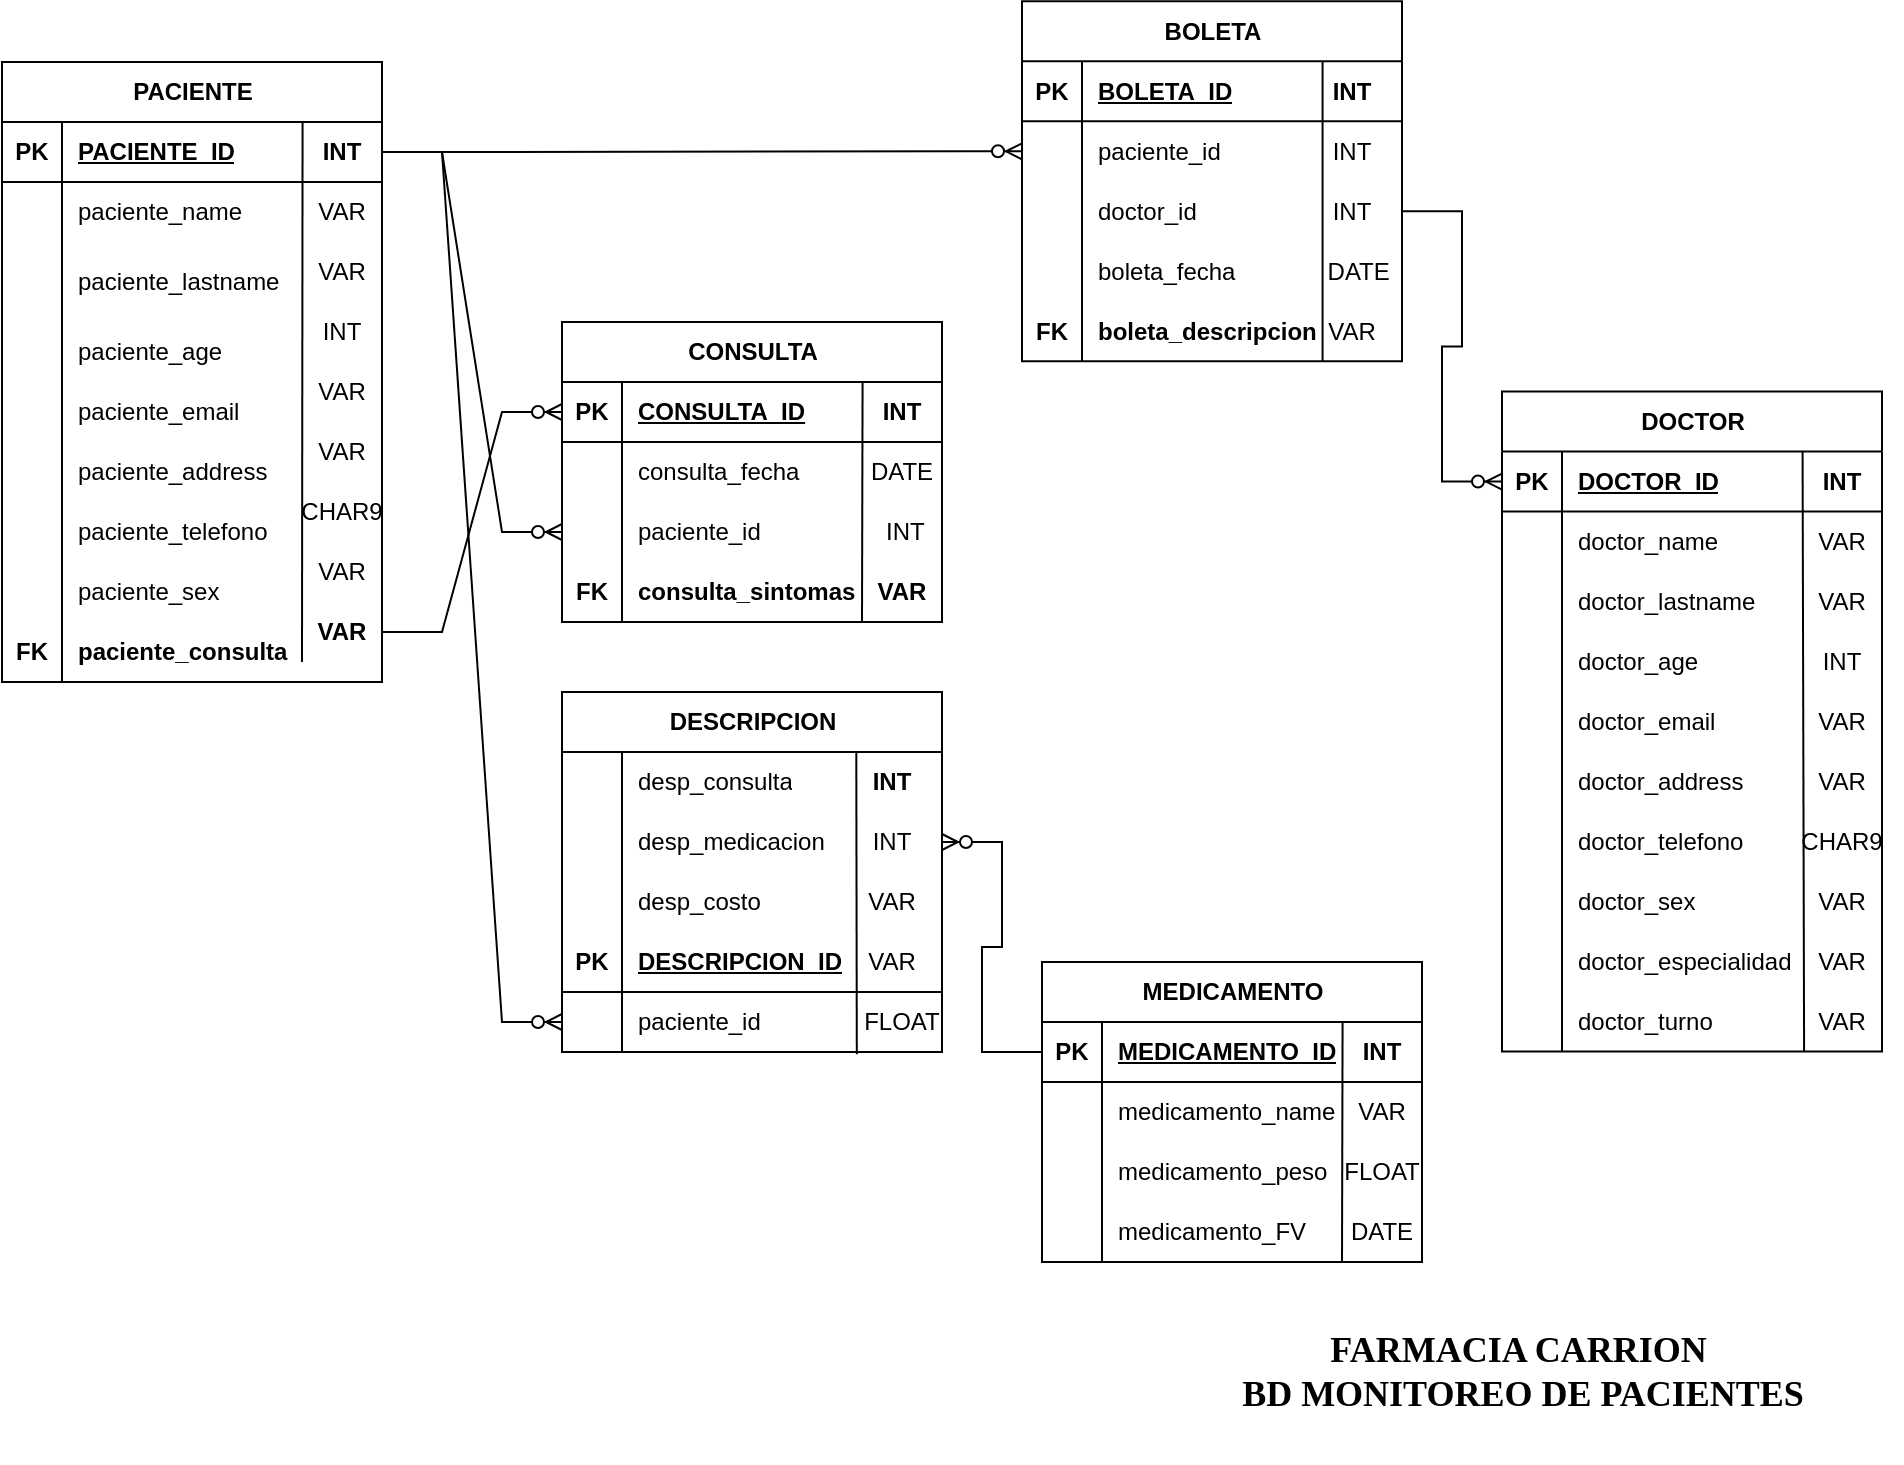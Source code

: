 <mxfile version="21.1.8" type="github">
  <diagram name="Page-1" id="a7904f86-f2b4-8e86-fa97-74104820619b">
    <mxGraphModel dx="1548" dy="851" grid="1" gridSize="10" guides="1" tooltips="1" connect="1" arrows="1" fold="1" page="1" pageScale="1" pageWidth="1100" pageHeight="850" background="none" math="0" shadow="0">
      <root>
        <mxCell id="0" />
        <mxCell id="1" parent="0" />
        <mxCell id="Qxj7Q5Lyzr8jqK23CU5J-1" value="&lt;div style=&quot;font-size: 18px;&quot;&gt;FARMACIA CARRION&amp;nbsp;&lt;/div&gt;&lt;div style=&quot;font-size: 18px;&quot;&gt;BD MONITOREO DE PACIENTES&lt;/div&gt;" style="text;html=1;align=center;verticalAlign=middle;resizable=0;points=[];autosize=1;strokeColor=none;fillColor=none;fontFamily=Comic Sans MS;fontStyle=1;fontSize=18;" vertex="1" parent="1">
          <mxGeometry x="670" y="695" width="320" height="60" as="geometry" />
        </mxCell>
        <mxCell id="Qxj7Q5Lyzr8jqK23CU5J-2" value="DOCTOR" style="shape=table;startSize=30;container=1;collapsible=1;childLayout=tableLayout;fixedRows=1;rowLines=0;fontStyle=1;align=center;resizeLast=1;html=1;" vertex="1" parent="1">
          <mxGeometry x="820" y="234.76" width="190.0" height="330" as="geometry" />
        </mxCell>
        <mxCell id="Qxj7Q5Lyzr8jqK23CU5J-3" value="" style="shape=tableRow;horizontal=0;startSize=0;swimlaneHead=0;swimlaneBody=0;fillColor=none;collapsible=0;dropTarget=0;points=[[0,0.5],[1,0.5]];portConstraint=eastwest;top=0;left=0;right=0;bottom=1;" vertex="1" parent="Qxj7Q5Lyzr8jqK23CU5J-2">
          <mxGeometry y="30" width="190.0" height="30" as="geometry" />
        </mxCell>
        <mxCell id="Qxj7Q5Lyzr8jqK23CU5J-4" value="PK" style="shape=partialRectangle;connectable=0;fillColor=none;top=0;left=0;bottom=0;right=0;fontStyle=1;overflow=hidden;whiteSpace=wrap;html=1;" vertex="1" parent="Qxj7Q5Lyzr8jqK23CU5J-3">
          <mxGeometry width="30" height="30" as="geometry">
            <mxRectangle width="30" height="30" as="alternateBounds" />
          </mxGeometry>
        </mxCell>
        <mxCell id="Qxj7Q5Lyzr8jqK23CU5J-5" value="DOCTOR_ID" style="shape=partialRectangle;connectable=0;fillColor=none;top=0;left=0;bottom=0;right=0;align=left;spacingLeft=6;fontStyle=5;overflow=hidden;whiteSpace=wrap;html=1;" vertex="1" parent="Qxj7Q5Lyzr8jqK23CU5J-3">
          <mxGeometry x="30" width="160.0" height="30" as="geometry">
            <mxRectangle width="160.0" height="30" as="alternateBounds" />
          </mxGeometry>
        </mxCell>
        <mxCell id="Qxj7Q5Lyzr8jqK23CU5J-6" value="" style="shape=tableRow;horizontal=0;startSize=0;swimlaneHead=0;swimlaneBody=0;fillColor=none;collapsible=0;dropTarget=0;points=[[0,0.5],[1,0.5]];portConstraint=eastwest;top=0;left=0;right=0;bottom=0;" vertex="1" parent="Qxj7Q5Lyzr8jqK23CU5J-2">
          <mxGeometry y="60" width="190.0" height="30" as="geometry" />
        </mxCell>
        <mxCell id="Qxj7Q5Lyzr8jqK23CU5J-7" value="" style="shape=partialRectangle;connectable=0;fillColor=none;top=0;left=0;bottom=0;right=0;editable=1;overflow=hidden;whiteSpace=wrap;html=1;" vertex="1" parent="Qxj7Q5Lyzr8jqK23CU5J-6">
          <mxGeometry width="30" height="30" as="geometry">
            <mxRectangle width="30" height="30" as="alternateBounds" />
          </mxGeometry>
        </mxCell>
        <mxCell id="Qxj7Q5Lyzr8jqK23CU5J-8" value="doctor_name" style="shape=partialRectangle;connectable=0;fillColor=none;top=0;left=0;bottom=0;right=0;align=left;spacingLeft=6;overflow=hidden;whiteSpace=wrap;html=1;" vertex="1" parent="Qxj7Q5Lyzr8jqK23CU5J-6">
          <mxGeometry x="30" width="160.0" height="30" as="geometry">
            <mxRectangle width="160.0" height="30" as="alternateBounds" />
          </mxGeometry>
        </mxCell>
        <mxCell id="Qxj7Q5Lyzr8jqK23CU5J-9" value="" style="shape=tableRow;horizontal=0;startSize=0;swimlaneHead=0;swimlaneBody=0;fillColor=none;collapsible=0;dropTarget=0;points=[[0,0.5],[1,0.5]];portConstraint=eastwest;top=0;left=0;right=0;bottom=0;" vertex="1" parent="Qxj7Q5Lyzr8jqK23CU5J-2">
          <mxGeometry y="90" width="190.0" height="30" as="geometry" />
        </mxCell>
        <mxCell id="Qxj7Q5Lyzr8jqK23CU5J-10" value="" style="shape=partialRectangle;connectable=0;fillColor=none;top=0;left=0;bottom=0;right=0;editable=1;overflow=hidden;whiteSpace=wrap;html=1;" vertex="1" parent="Qxj7Q5Lyzr8jqK23CU5J-9">
          <mxGeometry width="30" height="30" as="geometry">
            <mxRectangle width="30" height="30" as="alternateBounds" />
          </mxGeometry>
        </mxCell>
        <mxCell id="Qxj7Q5Lyzr8jqK23CU5J-11" value="doctor_lastname" style="shape=partialRectangle;connectable=0;fillColor=none;top=0;left=0;bottom=0;right=0;align=left;spacingLeft=6;overflow=hidden;whiteSpace=wrap;html=1;" vertex="1" parent="Qxj7Q5Lyzr8jqK23CU5J-9">
          <mxGeometry x="30" width="160.0" height="30" as="geometry">
            <mxRectangle width="160.0" height="30" as="alternateBounds" />
          </mxGeometry>
        </mxCell>
        <mxCell id="Qxj7Q5Lyzr8jqK23CU5J-15" value="" style="shape=tableRow;horizontal=0;startSize=0;swimlaneHead=0;swimlaneBody=0;fillColor=none;collapsible=0;dropTarget=0;points=[[0,0.5],[1,0.5]];portConstraint=eastwest;top=0;left=0;right=0;bottom=0;" vertex="1" parent="Qxj7Q5Lyzr8jqK23CU5J-2">
          <mxGeometry y="120" width="190.0" height="30" as="geometry" />
        </mxCell>
        <mxCell id="Qxj7Q5Lyzr8jqK23CU5J-16" value="" style="shape=partialRectangle;connectable=0;fillColor=none;top=0;left=0;bottom=0;right=0;editable=1;overflow=hidden;whiteSpace=wrap;html=1;" vertex="1" parent="Qxj7Q5Lyzr8jqK23CU5J-15">
          <mxGeometry width="30" height="30" as="geometry">
            <mxRectangle width="30" height="30" as="alternateBounds" />
          </mxGeometry>
        </mxCell>
        <mxCell id="Qxj7Q5Lyzr8jqK23CU5J-17" value="doctor_age" style="shape=partialRectangle;connectable=0;fillColor=none;top=0;left=0;bottom=0;right=0;align=left;spacingLeft=6;overflow=hidden;whiteSpace=wrap;html=1;" vertex="1" parent="Qxj7Q5Lyzr8jqK23CU5J-15">
          <mxGeometry x="30" width="160.0" height="30" as="geometry">
            <mxRectangle width="160.0" height="30" as="alternateBounds" />
          </mxGeometry>
        </mxCell>
        <mxCell id="Qxj7Q5Lyzr8jqK23CU5J-18" value="" style="shape=tableRow;horizontal=0;startSize=0;swimlaneHead=0;swimlaneBody=0;fillColor=none;collapsible=0;dropTarget=0;points=[[0,0.5],[1,0.5]];portConstraint=eastwest;top=0;left=0;right=0;bottom=0;" vertex="1" parent="Qxj7Q5Lyzr8jqK23CU5J-2">
          <mxGeometry y="150" width="190.0" height="30" as="geometry" />
        </mxCell>
        <mxCell id="Qxj7Q5Lyzr8jqK23CU5J-19" value="" style="shape=partialRectangle;connectable=0;fillColor=none;top=0;left=0;bottom=0;right=0;editable=1;overflow=hidden;whiteSpace=wrap;html=1;" vertex="1" parent="Qxj7Q5Lyzr8jqK23CU5J-18">
          <mxGeometry width="30" height="30" as="geometry">
            <mxRectangle width="30" height="30" as="alternateBounds" />
          </mxGeometry>
        </mxCell>
        <mxCell id="Qxj7Q5Lyzr8jqK23CU5J-20" value="doctor_email" style="shape=partialRectangle;connectable=0;fillColor=none;top=0;left=0;bottom=0;right=0;align=left;spacingLeft=6;overflow=hidden;whiteSpace=wrap;html=1;" vertex="1" parent="Qxj7Q5Lyzr8jqK23CU5J-18">
          <mxGeometry x="30" width="160.0" height="30" as="geometry">
            <mxRectangle width="160.0" height="30" as="alternateBounds" />
          </mxGeometry>
        </mxCell>
        <mxCell id="Qxj7Q5Lyzr8jqK23CU5J-21" value="" style="shape=tableRow;horizontal=0;startSize=0;swimlaneHead=0;swimlaneBody=0;fillColor=none;collapsible=0;dropTarget=0;points=[[0,0.5],[1,0.5]];portConstraint=eastwest;top=0;left=0;right=0;bottom=0;" vertex="1" parent="Qxj7Q5Lyzr8jqK23CU5J-2">
          <mxGeometry y="180" width="190.0" height="30" as="geometry" />
        </mxCell>
        <mxCell id="Qxj7Q5Lyzr8jqK23CU5J-22" value="" style="shape=partialRectangle;connectable=0;fillColor=none;top=0;left=0;bottom=0;right=0;editable=1;overflow=hidden;whiteSpace=wrap;html=1;" vertex="1" parent="Qxj7Q5Lyzr8jqK23CU5J-21">
          <mxGeometry width="30" height="30" as="geometry">
            <mxRectangle width="30" height="30" as="alternateBounds" />
          </mxGeometry>
        </mxCell>
        <mxCell id="Qxj7Q5Lyzr8jqK23CU5J-23" value="doctor_address" style="shape=partialRectangle;connectable=0;fillColor=none;top=0;left=0;bottom=0;right=0;align=left;spacingLeft=6;overflow=hidden;whiteSpace=wrap;html=1;" vertex="1" parent="Qxj7Q5Lyzr8jqK23CU5J-21">
          <mxGeometry x="30" width="160.0" height="30" as="geometry">
            <mxRectangle width="160.0" height="30" as="alternateBounds" />
          </mxGeometry>
        </mxCell>
        <mxCell id="Qxj7Q5Lyzr8jqK23CU5J-24" value="" style="shape=tableRow;horizontal=0;startSize=0;swimlaneHead=0;swimlaneBody=0;fillColor=none;collapsible=0;dropTarget=0;points=[[0,0.5],[1,0.5]];portConstraint=eastwest;top=0;left=0;right=0;bottom=0;" vertex="1" parent="Qxj7Q5Lyzr8jqK23CU5J-2">
          <mxGeometry y="210" width="190.0" height="30" as="geometry" />
        </mxCell>
        <mxCell id="Qxj7Q5Lyzr8jqK23CU5J-25" value="" style="shape=partialRectangle;connectable=0;fillColor=none;top=0;left=0;bottom=0;right=0;editable=1;overflow=hidden;whiteSpace=wrap;html=1;" vertex="1" parent="Qxj7Q5Lyzr8jqK23CU5J-24">
          <mxGeometry width="30" height="30" as="geometry">
            <mxRectangle width="30" height="30" as="alternateBounds" />
          </mxGeometry>
        </mxCell>
        <mxCell id="Qxj7Q5Lyzr8jqK23CU5J-26" value="doctor_telefono" style="shape=partialRectangle;connectable=0;fillColor=none;top=0;left=0;bottom=0;right=0;align=left;spacingLeft=6;overflow=hidden;whiteSpace=wrap;html=1;" vertex="1" parent="Qxj7Q5Lyzr8jqK23CU5J-24">
          <mxGeometry x="30" width="160.0" height="30" as="geometry">
            <mxRectangle width="160.0" height="30" as="alternateBounds" />
          </mxGeometry>
        </mxCell>
        <mxCell id="Qxj7Q5Lyzr8jqK23CU5J-27" value="" style="shape=tableRow;horizontal=0;startSize=0;swimlaneHead=0;swimlaneBody=0;fillColor=none;collapsible=0;dropTarget=0;points=[[0,0.5],[1,0.5]];portConstraint=eastwest;top=0;left=0;right=0;bottom=0;" vertex="1" parent="Qxj7Q5Lyzr8jqK23CU5J-2">
          <mxGeometry y="240" width="190.0" height="30" as="geometry" />
        </mxCell>
        <mxCell id="Qxj7Q5Lyzr8jqK23CU5J-28" value="" style="shape=partialRectangle;connectable=0;fillColor=none;top=0;left=0;bottom=0;right=0;editable=1;overflow=hidden;whiteSpace=wrap;html=1;" vertex="1" parent="Qxj7Q5Lyzr8jqK23CU5J-27">
          <mxGeometry width="30" height="30" as="geometry">
            <mxRectangle width="30" height="30" as="alternateBounds" />
          </mxGeometry>
        </mxCell>
        <mxCell id="Qxj7Q5Lyzr8jqK23CU5J-29" value="doctor_sex" style="shape=partialRectangle;connectable=0;fillColor=none;top=0;left=0;bottom=0;right=0;align=left;spacingLeft=6;overflow=hidden;whiteSpace=wrap;html=1;" vertex="1" parent="Qxj7Q5Lyzr8jqK23CU5J-27">
          <mxGeometry x="30" width="160.0" height="30" as="geometry">
            <mxRectangle width="160.0" height="30" as="alternateBounds" />
          </mxGeometry>
        </mxCell>
        <mxCell id="Qxj7Q5Lyzr8jqK23CU5J-30" value="" style="shape=tableRow;horizontal=0;startSize=0;swimlaneHead=0;swimlaneBody=0;fillColor=none;collapsible=0;dropTarget=0;points=[[0,0.5],[1,0.5]];portConstraint=eastwest;top=0;left=0;right=0;bottom=0;" vertex="1" parent="Qxj7Q5Lyzr8jqK23CU5J-2">
          <mxGeometry y="270" width="190.0" height="30" as="geometry" />
        </mxCell>
        <mxCell id="Qxj7Q5Lyzr8jqK23CU5J-31" value="" style="shape=partialRectangle;connectable=0;fillColor=none;top=0;left=0;bottom=0;right=0;editable=1;overflow=hidden;whiteSpace=wrap;html=1;" vertex="1" parent="Qxj7Q5Lyzr8jqK23CU5J-30">
          <mxGeometry width="30" height="30" as="geometry">
            <mxRectangle width="30" height="30" as="alternateBounds" />
          </mxGeometry>
        </mxCell>
        <mxCell id="Qxj7Q5Lyzr8jqK23CU5J-32" value="doctor_especialidad" style="shape=partialRectangle;connectable=0;fillColor=none;top=0;left=0;bottom=0;right=0;align=left;spacingLeft=6;overflow=hidden;whiteSpace=wrap;html=1;" vertex="1" parent="Qxj7Q5Lyzr8jqK23CU5J-30">
          <mxGeometry x="30" width="160.0" height="30" as="geometry">
            <mxRectangle width="160.0" height="30" as="alternateBounds" />
          </mxGeometry>
        </mxCell>
        <mxCell id="Qxj7Q5Lyzr8jqK23CU5J-12" value="" style="shape=tableRow;horizontal=0;startSize=0;swimlaneHead=0;swimlaneBody=0;fillColor=none;collapsible=0;dropTarget=0;points=[[0,0.5],[1,0.5]];portConstraint=eastwest;top=0;left=0;right=0;bottom=0;" vertex="1" parent="Qxj7Q5Lyzr8jqK23CU5J-2">
          <mxGeometry y="300" width="190.0" height="30" as="geometry" />
        </mxCell>
        <mxCell id="Qxj7Q5Lyzr8jqK23CU5J-13" value="" style="shape=partialRectangle;connectable=0;fillColor=none;top=0;left=0;bottom=0;right=0;editable=1;overflow=hidden;whiteSpace=wrap;html=1;" vertex="1" parent="Qxj7Q5Lyzr8jqK23CU5J-12">
          <mxGeometry width="30" height="30" as="geometry">
            <mxRectangle width="30" height="30" as="alternateBounds" />
          </mxGeometry>
        </mxCell>
        <mxCell id="Qxj7Q5Lyzr8jqK23CU5J-14" value="doctor_turno" style="shape=partialRectangle;connectable=0;fillColor=none;top=0;left=0;bottom=0;right=0;align=left;spacingLeft=6;overflow=hidden;whiteSpace=wrap;html=1;" vertex="1" parent="Qxj7Q5Lyzr8jqK23CU5J-12">
          <mxGeometry x="30" width="160.0" height="30" as="geometry">
            <mxRectangle width="160.0" height="30" as="alternateBounds" />
          </mxGeometry>
        </mxCell>
        <mxCell id="Qxj7Q5Lyzr8jqK23CU5J-35" value="" style="endArrow=none;html=1;rounded=0;exitX=0.791;exitY=0.008;exitDx=0;exitDy=0;exitPerimeter=0;entryX=0.795;entryY=1.008;entryDx=0;entryDy=0;entryPerimeter=0;" edge="1" parent="Qxj7Q5Lyzr8jqK23CU5J-2" source="Qxj7Q5Lyzr8jqK23CU5J-3" target="Qxj7Q5Lyzr8jqK23CU5J-12">
          <mxGeometry relative="1" as="geometry">
            <mxPoint x="190" y="80" as="sourcePoint" />
            <mxPoint x="350" y="80" as="targetPoint" />
          </mxGeometry>
        </mxCell>
        <mxCell id="Qxj7Q5Lyzr8jqK23CU5J-36" value="&lt;b&gt;INT&lt;/b&gt;" style="text;html=1;strokeColor=none;fillColor=none;align=center;verticalAlign=middle;whiteSpace=wrap;rounded=0;" vertex="1" parent="1">
          <mxGeometry x="960" y="264.76" width="60" height="30" as="geometry" />
        </mxCell>
        <mxCell id="Qxj7Q5Lyzr8jqK23CU5J-37" value="VAR" style="text;html=1;strokeColor=none;fillColor=none;align=center;verticalAlign=middle;whiteSpace=wrap;rounded=0;" vertex="1" parent="1">
          <mxGeometry x="960" y="294.76" width="60" height="30" as="geometry" />
        </mxCell>
        <mxCell id="Qxj7Q5Lyzr8jqK23CU5J-38" value="VAR" style="text;html=1;strokeColor=none;fillColor=none;align=center;verticalAlign=middle;whiteSpace=wrap;rounded=0;" vertex="1" parent="1">
          <mxGeometry x="960" y="324.76" width="60" height="30" as="geometry" />
        </mxCell>
        <mxCell id="Qxj7Q5Lyzr8jqK23CU5J-39" value="INT" style="text;html=1;strokeColor=none;fillColor=none;align=center;verticalAlign=middle;whiteSpace=wrap;rounded=0;" vertex="1" parent="1">
          <mxGeometry x="960" y="354.76" width="60" height="30" as="geometry" />
        </mxCell>
        <mxCell id="Qxj7Q5Lyzr8jqK23CU5J-40" value="VAR" style="text;html=1;strokeColor=none;fillColor=none;align=center;verticalAlign=middle;whiteSpace=wrap;rounded=0;" vertex="1" parent="1">
          <mxGeometry x="960" y="384.76" width="60" height="30" as="geometry" />
        </mxCell>
        <mxCell id="Qxj7Q5Lyzr8jqK23CU5J-41" value="VAR" style="text;html=1;strokeColor=none;fillColor=none;align=center;verticalAlign=middle;whiteSpace=wrap;rounded=0;" vertex="1" parent="1">
          <mxGeometry x="960" y="414.76" width="60" height="30" as="geometry" />
        </mxCell>
        <mxCell id="Qxj7Q5Lyzr8jqK23CU5J-42" value="CHAR9" style="text;html=1;strokeColor=none;fillColor=none;align=center;verticalAlign=middle;whiteSpace=wrap;rounded=0;" vertex="1" parent="1">
          <mxGeometry x="960" y="444.76" width="60" height="30" as="geometry" />
        </mxCell>
        <mxCell id="Qxj7Q5Lyzr8jqK23CU5J-43" value="VAR" style="text;html=1;strokeColor=none;fillColor=none;align=center;verticalAlign=middle;whiteSpace=wrap;rounded=0;" vertex="1" parent="1">
          <mxGeometry x="960" y="474.76" width="60" height="30" as="geometry" />
        </mxCell>
        <mxCell id="Qxj7Q5Lyzr8jqK23CU5J-44" value="VAR" style="text;html=1;strokeColor=none;fillColor=none;align=center;verticalAlign=middle;whiteSpace=wrap;rounded=0;" vertex="1" parent="1">
          <mxGeometry x="960" y="504.76" width="60" height="30" as="geometry" />
        </mxCell>
        <mxCell id="Qxj7Q5Lyzr8jqK23CU5J-45" value="VAR" style="text;html=1;strokeColor=none;fillColor=none;align=center;verticalAlign=middle;whiteSpace=wrap;rounded=0;" vertex="1" parent="1">
          <mxGeometry x="960" y="534.76" width="60" height="30" as="geometry" />
        </mxCell>
        <mxCell id="Qxj7Q5Lyzr8jqK23CU5J-46" value="PACIENTE" style="shape=table;startSize=30;container=1;collapsible=1;childLayout=tableLayout;fixedRows=1;rowLines=0;fontStyle=1;align=center;resizeLast=1;html=1;" vertex="1" parent="1">
          <mxGeometry x="70" y="70" width="190" height="310" as="geometry" />
        </mxCell>
        <mxCell id="Qxj7Q5Lyzr8jqK23CU5J-47" value="" style="shape=tableRow;horizontal=0;startSize=0;swimlaneHead=0;swimlaneBody=0;fillColor=none;collapsible=0;dropTarget=0;points=[[0,0.5],[1,0.5]];portConstraint=eastwest;top=0;left=0;right=0;bottom=1;" vertex="1" parent="Qxj7Q5Lyzr8jqK23CU5J-46">
          <mxGeometry y="30" width="190" height="30" as="geometry" />
        </mxCell>
        <mxCell id="Qxj7Q5Lyzr8jqK23CU5J-48" value="PK" style="shape=partialRectangle;connectable=0;fillColor=none;top=0;left=0;bottom=0;right=0;fontStyle=1;overflow=hidden;whiteSpace=wrap;html=1;" vertex="1" parent="Qxj7Q5Lyzr8jqK23CU5J-47">
          <mxGeometry width="30" height="30" as="geometry">
            <mxRectangle width="30" height="30" as="alternateBounds" />
          </mxGeometry>
        </mxCell>
        <mxCell id="Qxj7Q5Lyzr8jqK23CU5J-49" value="PACIENTE_ID" style="shape=partialRectangle;connectable=0;fillColor=none;top=0;left=0;bottom=0;right=0;align=left;spacingLeft=6;fontStyle=5;overflow=hidden;whiteSpace=wrap;html=1;" vertex="1" parent="Qxj7Q5Lyzr8jqK23CU5J-47">
          <mxGeometry x="30" width="160" height="30" as="geometry">
            <mxRectangle width="160" height="30" as="alternateBounds" />
          </mxGeometry>
        </mxCell>
        <mxCell id="Qxj7Q5Lyzr8jqK23CU5J-50" value="" style="shape=tableRow;horizontal=0;startSize=0;swimlaneHead=0;swimlaneBody=0;fillColor=none;collapsible=0;dropTarget=0;points=[[0,0.5],[1,0.5]];portConstraint=eastwest;top=0;left=0;right=0;bottom=0;" vertex="1" parent="Qxj7Q5Lyzr8jqK23CU5J-46">
          <mxGeometry y="60" width="190" height="30" as="geometry" />
        </mxCell>
        <mxCell id="Qxj7Q5Lyzr8jqK23CU5J-51" value="" style="shape=partialRectangle;connectable=0;fillColor=none;top=0;left=0;bottom=0;right=0;editable=1;overflow=hidden;whiteSpace=wrap;html=1;" vertex="1" parent="Qxj7Q5Lyzr8jqK23CU5J-50">
          <mxGeometry width="30" height="30" as="geometry">
            <mxRectangle width="30" height="30" as="alternateBounds" />
          </mxGeometry>
        </mxCell>
        <mxCell id="Qxj7Q5Lyzr8jqK23CU5J-52" value="paciente_name" style="shape=partialRectangle;connectable=0;fillColor=none;top=0;left=0;bottom=0;right=0;align=left;spacingLeft=6;overflow=hidden;whiteSpace=wrap;html=1;" vertex="1" parent="Qxj7Q5Lyzr8jqK23CU5J-50">
          <mxGeometry x="30" width="160" height="30" as="geometry">
            <mxRectangle width="160" height="30" as="alternateBounds" />
          </mxGeometry>
        </mxCell>
        <mxCell id="Qxj7Q5Lyzr8jqK23CU5J-53" value="" style="shape=tableRow;horizontal=0;startSize=0;swimlaneHead=0;swimlaneBody=0;fillColor=none;collapsible=0;dropTarget=0;points=[[0,0.5],[1,0.5]];portConstraint=eastwest;top=0;left=0;right=0;bottom=0;" vertex="1" parent="Qxj7Q5Lyzr8jqK23CU5J-46">
          <mxGeometry y="90" width="190" height="40" as="geometry" />
        </mxCell>
        <mxCell id="Qxj7Q5Lyzr8jqK23CU5J-54" value="" style="shape=partialRectangle;connectable=0;fillColor=none;top=0;left=0;bottom=0;right=0;editable=1;overflow=hidden;whiteSpace=wrap;html=1;" vertex="1" parent="Qxj7Q5Lyzr8jqK23CU5J-53">
          <mxGeometry width="30" height="40" as="geometry">
            <mxRectangle width="30" height="40" as="alternateBounds" />
          </mxGeometry>
        </mxCell>
        <mxCell id="Qxj7Q5Lyzr8jqK23CU5J-55" value="paciente_lastname" style="shape=partialRectangle;connectable=0;fillColor=none;top=0;left=0;bottom=0;right=0;align=left;spacingLeft=6;overflow=hidden;whiteSpace=wrap;html=1;" vertex="1" parent="Qxj7Q5Lyzr8jqK23CU5J-53">
          <mxGeometry x="30" width="160" height="40" as="geometry">
            <mxRectangle width="160" height="40" as="alternateBounds" />
          </mxGeometry>
        </mxCell>
        <mxCell id="Qxj7Q5Lyzr8jqK23CU5J-56" value="" style="shape=tableRow;horizontal=0;startSize=0;swimlaneHead=0;swimlaneBody=0;fillColor=none;collapsible=0;dropTarget=0;points=[[0,0.5],[1,0.5]];portConstraint=eastwest;top=0;left=0;right=0;bottom=0;" vertex="1" parent="Qxj7Q5Lyzr8jqK23CU5J-46">
          <mxGeometry y="130" width="190" height="30" as="geometry" />
        </mxCell>
        <mxCell id="Qxj7Q5Lyzr8jqK23CU5J-57" value="" style="shape=partialRectangle;connectable=0;fillColor=none;top=0;left=0;bottom=0;right=0;editable=1;overflow=hidden;whiteSpace=wrap;html=1;" vertex="1" parent="Qxj7Q5Lyzr8jqK23CU5J-56">
          <mxGeometry width="30" height="30" as="geometry">
            <mxRectangle width="30" height="30" as="alternateBounds" />
          </mxGeometry>
        </mxCell>
        <mxCell id="Qxj7Q5Lyzr8jqK23CU5J-58" value="paciente_age" style="shape=partialRectangle;connectable=0;fillColor=none;top=0;left=0;bottom=0;right=0;align=left;spacingLeft=6;overflow=hidden;whiteSpace=wrap;html=1;" vertex="1" parent="Qxj7Q5Lyzr8jqK23CU5J-56">
          <mxGeometry x="30" width="160" height="30" as="geometry">
            <mxRectangle width="160" height="30" as="alternateBounds" />
          </mxGeometry>
        </mxCell>
        <mxCell id="Qxj7Q5Lyzr8jqK23CU5J-59" value="" style="shape=tableRow;horizontal=0;startSize=0;swimlaneHead=0;swimlaneBody=0;fillColor=none;collapsible=0;dropTarget=0;points=[[0,0.5],[1,0.5]];portConstraint=eastwest;top=0;left=0;right=0;bottom=0;" vertex="1" parent="Qxj7Q5Lyzr8jqK23CU5J-46">
          <mxGeometry y="160" width="190" height="30" as="geometry" />
        </mxCell>
        <mxCell id="Qxj7Q5Lyzr8jqK23CU5J-60" value="" style="shape=partialRectangle;connectable=0;fillColor=none;top=0;left=0;bottom=0;right=0;editable=1;overflow=hidden;whiteSpace=wrap;html=1;" vertex="1" parent="Qxj7Q5Lyzr8jqK23CU5J-59">
          <mxGeometry width="30" height="30" as="geometry">
            <mxRectangle width="30" height="30" as="alternateBounds" />
          </mxGeometry>
        </mxCell>
        <mxCell id="Qxj7Q5Lyzr8jqK23CU5J-61" value="paciente_email" style="shape=partialRectangle;connectable=0;fillColor=none;top=0;left=0;bottom=0;right=0;align=left;spacingLeft=6;overflow=hidden;whiteSpace=wrap;html=1;" vertex="1" parent="Qxj7Q5Lyzr8jqK23CU5J-59">
          <mxGeometry x="30" width="160" height="30" as="geometry">
            <mxRectangle width="160" height="30" as="alternateBounds" />
          </mxGeometry>
        </mxCell>
        <mxCell id="Qxj7Q5Lyzr8jqK23CU5J-62" value="" style="shape=tableRow;horizontal=0;startSize=0;swimlaneHead=0;swimlaneBody=0;fillColor=none;collapsible=0;dropTarget=0;points=[[0,0.5],[1,0.5]];portConstraint=eastwest;top=0;left=0;right=0;bottom=0;" vertex="1" parent="Qxj7Q5Lyzr8jqK23CU5J-46">
          <mxGeometry y="190" width="190" height="30" as="geometry" />
        </mxCell>
        <mxCell id="Qxj7Q5Lyzr8jqK23CU5J-63" value="" style="shape=partialRectangle;connectable=0;fillColor=none;top=0;left=0;bottom=0;right=0;editable=1;overflow=hidden;whiteSpace=wrap;html=1;" vertex="1" parent="Qxj7Q5Lyzr8jqK23CU5J-62">
          <mxGeometry width="30" height="30" as="geometry">
            <mxRectangle width="30" height="30" as="alternateBounds" />
          </mxGeometry>
        </mxCell>
        <mxCell id="Qxj7Q5Lyzr8jqK23CU5J-64" value="paciente_address" style="shape=partialRectangle;connectable=0;fillColor=none;top=0;left=0;bottom=0;right=0;align=left;spacingLeft=6;overflow=hidden;whiteSpace=wrap;html=1;" vertex="1" parent="Qxj7Q5Lyzr8jqK23CU5J-62">
          <mxGeometry x="30" width="160" height="30" as="geometry">
            <mxRectangle width="160" height="30" as="alternateBounds" />
          </mxGeometry>
        </mxCell>
        <mxCell id="Qxj7Q5Lyzr8jqK23CU5J-65" value="" style="shape=tableRow;horizontal=0;startSize=0;swimlaneHead=0;swimlaneBody=0;fillColor=none;collapsible=0;dropTarget=0;points=[[0,0.5],[1,0.5]];portConstraint=eastwest;top=0;left=0;right=0;bottom=0;" vertex="1" parent="Qxj7Q5Lyzr8jqK23CU5J-46">
          <mxGeometry y="220" width="190" height="30" as="geometry" />
        </mxCell>
        <mxCell id="Qxj7Q5Lyzr8jqK23CU5J-66" value="" style="shape=partialRectangle;connectable=0;fillColor=none;top=0;left=0;bottom=0;right=0;editable=1;overflow=hidden;whiteSpace=wrap;html=1;" vertex="1" parent="Qxj7Q5Lyzr8jqK23CU5J-65">
          <mxGeometry width="30" height="30" as="geometry">
            <mxRectangle width="30" height="30" as="alternateBounds" />
          </mxGeometry>
        </mxCell>
        <mxCell id="Qxj7Q5Lyzr8jqK23CU5J-67" value="paciente_telefono" style="shape=partialRectangle;connectable=0;fillColor=none;top=0;left=0;bottom=0;right=0;align=left;spacingLeft=6;overflow=hidden;whiteSpace=wrap;html=1;" vertex="1" parent="Qxj7Q5Lyzr8jqK23CU5J-65">
          <mxGeometry x="30" width="160" height="30" as="geometry">
            <mxRectangle width="160" height="30" as="alternateBounds" />
          </mxGeometry>
        </mxCell>
        <mxCell id="Qxj7Q5Lyzr8jqK23CU5J-68" value="" style="shape=tableRow;horizontal=0;startSize=0;swimlaneHead=0;swimlaneBody=0;fillColor=none;collapsible=0;dropTarget=0;points=[[0,0.5],[1,0.5]];portConstraint=eastwest;top=0;left=0;right=0;bottom=0;" vertex="1" parent="Qxj7Q5Lyzr8jqK23CU5J-46">
          <mxGeometry y="250" width="190" height="30" as="geometry" />
        </mxCell>
        <mxCell id="Qxj7Q5Lyzr8jqK23CU5J-69" value="" style="shape=partialRectangle;connectable=0;fillColor=none;top=0;left=0;bottom=0;right=0;editable=1;overflow=hidden;whiteSpace=wrap;html=1;" vertex="1" parent="Qxj7Q5Lyzr8jqK23CU5J-68">
          <mxGeometry width="30" height="30" as="geometry">
            <mxRectangle width="30" height="30" as="alternateBounds" />
          </mxGeometry>
        </mxCell>
        <mxCell id="Qxj7Q5Lyzr8jqK23CU5J-70" value="paciente_sex" style="shape=partialRectangle;connectable=0;fillColor=none;top=0;left=0;bottom=0;right=0;align=left;spacingLeft=6;overflow=hidden;whiteSpace=wrap;html=1;" vertex="1" parent="Qxj7Q5Lyzr8jqK23CU5J-68">
          <mxGeometry x="30" width="160" height="30" as="geometry">
            <mxRectangle width="160" height="30" as="alternateBounds" />
          </mxGeometry>
        </mxCell>
        <mxCell id="Qxj7Q5Lyzr8jqK23CU5J-71" value="" style="shape=tableRow;horizontal=0;startSize=0;swimlaneHead=0;swimlaneBody=0;fillColor=none;collapsible=0;dropTarget=0;points=[[0,0.5],[1,0.5]];portConstraint=eastwest;top=0;left=0;right=0;bottom=0;" vertex="1" parent="Qxj7Q5Lyzr8jqK23CU5J-46">
          <mxGeometry y="280" width="190" height="30" as="geometry" />
        </mxCell>
        <mxCell id="Qxj7Q5Lyzr8jqK23CU5J-72" value="&lt;b&gt;FK&lt;/b&gt;" style="shape=partialRectangle;connectable=0;fillColor=none;top=0;left=0;bottom=0;right=0;editable=1;overflow=hidden;whiteSpace=wrap;html=1;" vertex="1" parent="Qxj7Q5Lyzr8jqK23CU5J-71">
          <mxGeometry width="30" height="30" as="geometry">
            <mxRectangle width="30" height="30" as="alternateBounds" />
          </mxGeometry>
        </mxCell>
        <mxCell id="Qxj7Q5Lyzr8jqK23CU5J-73" value="&lt;b&gt;paciente_consulta&lt;/b&gt;" style="shape=partialRectangle;connectable=0;fillColor=none;top=0;left=0;bottom=0;right=0;align=left;spacingLeft=6;overflow=hidden;whiteSpace=wrap;html=1;" vertex="1" parent="Qxj7Q5Lyzr8jqK23CU5J-71">
          <mxGeometry x="30" width="160" height="30" as="geometry">
            <mxRectangle width="160" height="30" as="alternateBounds" />
          </mxGeometry>
        </mxCell>
        <mxCell id="Qxj7Q5Lyzr8jqK23CU5J-78" value="&lt;b&gt;&amp;nbsp; &amp;nbsp;INT&lt;/b&gt;" style="text;html=1;strokeColor=none;fillColor=none;align=center;verticalAlign=middle;whiteSpace=wrap;rounded=0;" vertex="1" parent="1">
          <mxGeometry x="210" y="100" width="50" height="30" as="geometry" />
        </mxCell>
        <mxCell id="Qxj7Q5Lyzr8jqK23CU5J-79" value="VAR" style="text;html=1;strokeColor=none;fillColor=none;align=center;verticalAlign=middle;whiteSpace=wrap;rounded=0;" vertex="1" parent="1">
          <mxGeometry x="210" y="130" width="60" height="30" as="geometry" />
        </mxCell>
        <mxCell id="Qxj7Q5Lyzr8jqK23CU5J-80" value="VAR" style="text;html=1;strokeColor=none;fillColor=none;align=center;verticalAlign=middle;whiteSpace=wrap;rounded=0;" vertex="1" parent="1">
          <mxGeometry x="210" y="160" width="60" height="30" as="geometry" />
        </mxCell>
        <mxCell id="Qxj7Q5Lyzr8jqK23CU5J-81" value="INT" style="text;html=1;strokeColor=none;fillColor=none;align=center;verticalAlign=middle;whiteSpace=wrap;rounded=0;" vertex="1" parent="1">
          <mxGeometry x="210" y="190" width="60" height="30" as="geometry" />
        </mxCell>
        <mxCell id="Qxj7Q5Lyzr8jqK23CU5J-82" value="VAR" style="text;html=1;strokeColor=none;fillColor=none;align=center;verticalAlign=middle;whiteSpace=wrap;rounded=0;" vertex="1" parent="1">
          <mxGeometry x="210" y="220" width="60" height="30" as="geometry" />
        </mxCell>
        <mxCell id="Qxj7Q5Lyzr8jqK23CU5J-83" value="VAR" style="text;html=1;strokeColor=none;fillColor=none;align=center;verticalAlign=middle;whiteSpace=wrap;rounded=0;" vertex="1" parent="1">
          <mxGeometry x="210" y="250" width="60" height="30" as="geometry" />
        </mxCell>
        <mxCell id="Qxj7Q5Lyzr8jqK23CU5J-84" value="CHAR9" style="text;html=1;strokeColor=none;fillColor=none;align=center;verticalAlign=middle;whiteSpace=wrap;rounded=0;" vertex="1" parent="1">
          <mxGeometry x="210" y="280" width="60" height="30" as="geometry" />
        </mxCell>
        <mxCell id="Qxj7Q5Lyzr8jqK23CU5J-85" value="VAR" style="text;html=1;strokeColor=none;fillColor=none;align=center;verticalAlign=middle;whiteSpace=wrap;rounded=0;" vertex="1" parent="1">
          <mxGeometry x="210" y="310" width="60" height="30" as="geometry" />
        </mxCell>
        <mxCell id="Qxj7Q5Lyzr8jqK23CU5J-86" value="&lt;b&gt;&amp;nbsp; &amp;nbsp;VAR&lt;/b&gt;" style="text;html=1;strokeColor=none;fillColor=none;align=center;verticalAlign=middle;whiteSpace=wrap;rounded=0;" vertex="1" parent="1">
          <mxGeometry x="210" y="340" width="50" height="30" as="geometry" />
        </mxCell>
        <mxCell id="Qxj7Q5Lyzr8jqK23CU5J-87" value="" style="text;html=1;strokeColor=none;fillColor=none;align=center;verticalAlign=middle;whiteSpace=wrap;rounded=0;" vertex="1" parent="1">
          <mxGeometry x="280" y="740" width="60" height="30" as="geometry" />
        </mxCell>
        <mxCell id="Qxj7Q5Lyzr8jqK23CU5J-77" value="" style="endArrow=none;html=1;rounded=0;exitX=0.791;exitY=0.008;exitDx=0;exitDy=0;exitPerimeter=0;" edge="1" parent="1" source="Qxj7Q5Lyzr8jqK23CU5J-47">
          <mxGeometry relative="1" as="geometry">
            <mxPoint x="260" y="150" as="sourcePoint" />
            <mxPoint x="220" y="370" as="targetPoint" />
          </mxGeometry>
        </mxCell>
        <mxCell id="Qxj7Q5Lyzr8jqK23CU5J-88" value="CONSULTA" style="shape=table;startSize=30;container=1;collapsible=1;childLayout=tableLayout;fixedRows=1;rowLines=0;fontStyle=1;align=center;resizeLast=1;html=1;" vertex="1" parent="1">
          <mxGeometry x="350" y="200" width="190" height="150" as="geometry" />
        </mxCell>
        <mxCell id="Qxj7Q5Lyzr8jqK23CU5J-89" value="" style="shape=tableRow;horizontal=0;startSize=0;swimlaneHead=0;swimlaneBody=0;fillColor=none;collapsible=0;dropTarget=0;points=[[0,0.5],[1,0.5]];portConstraint=eastwest;top=0;left=0;right=0;bottom=1;" vertex="1" parent="Qxj7Q5Lyzr8jqK23CU5J-88">
          <mxGeometry y="30" width="190" height="30" as="geometry" />
        </mxCell>
        <mxCell id="Qxj7Q5Lyzr8jqK23CU5J-90" value="PK" style="shape=partialRectangle;connectable=0;fillColor=none;top=0;left=0;bottom=0;right=0;fontStyle=1;overflow=hidden;whiteSpace=wrap;html=1;" vertex="1" parent="Qxj7Q5Lyzr8jqK23CU5J-89">
          <mxGeometry width="30" height="30" as="geometry">
            <mxRectangle width="30" height="30" as="alternateBounds" />
          </mxGeometry>
        </mxCell>
        <mxCell id="Qxj7Q5Lyzr8jqK23CU5J-91" value="CONSULTA_ID" style="shape=partialRectangle;connectable=0;fillColor=none;top=0;left=0;bottom=0;right=0;align=left;spacingLeft=6;fontStyle=5;overflow=hidden;whiteSpace=wrap;html=1;" vertex="1" parent="Qxj7Q5Lyzr8jqK23CU5J-89">
          <mxGeometry x="30" width="160" height="30" as="geometry">
            <mxRectangle width="160" height="30" as="alternateBounds" />
          </mxGeometry>
        </mxCell>
        <mxCell id="Qxj7Q5Lyzr8jqK23CU5J-92" value="" style="shape=tableRow;horizontal=0;startSize=0;swimlaneHead=0;swimlaneBody=0;fillColor=none;collapsible=0;dropTarget=0;points=[[0,0.5],[1,0.5]];portConstraint=eastwest;top=0;left=0;right=0;bottom=0;" vertex="1" parent="Qxj7Q5Lyzr8jqK23CU5J-88">
          <mxGeometry y="60" width="190" height="30" as="geometry" />
        </mxCell>
        <mxCell id="Qxj7Q5Lyzr8jqK23CU5J-93" value="" style="shape=partialRectangle;connectable=0;fillColor=none;top=0;left=0;bottom=0;right=0;editable=1;overflow=hidden;whiteSpace=wrap;html=1;" vertex="1" parent="Qxj7Q5Lyzr8jqK23CU5J-92">
          <mxGeometry width="30" height="30" as="geometry">
            <mxRectangle width="30" height="30" as="alternateBounds" />
          </mxGeometry>
        </mxCell>
        <mxCell id="Qxj7Q5Lyzr8jqK23CU5J-94" value="consulta_fecha" style="shape=partialRectangle;connectable=0;fillColor=none;top=0;left=0;bottom=0;right=0;align=left;spacingLeft=6;overflow=hidden;whiteSpace=wrap;html=1;" vertex="1" parent="Qxj7Q5Lyzr8jqK23CU5J-92">
          <mxGeometry x="30" width="160" height="30" as="geometry">
            <mxRectangle width="160" height="30" as="alternateBounds" />
          </mxGeometry>
        </mxCell>
        <mxCell id="Qxj7Q5Lyzr8jqK23CU5J-95" value="" style="shape=tableRow;horizontal=0;startSize=0;swimlaneHead=0;swimlaneBody=0;fillColor=none;collapsible=0;dropTarget=0;points=[[0,0.5],[1,0.5]];portConstraint=eastwest;top=0;left=0;right=0;bottom=0;" vertex="1" parent="Qxj7Q5Lyzr8jqK23CU5J-88">
          <mxGeometry y="90" width="190" height="30" as="geometry" />
        </mxCell>
        <mxCell id="Qxj7Q5Lyzr8jqK23CU5J-96" value="" style="shape=partialRectangle;connectable=0;fillColor=none;top=0;left=0;bottom=0;right=0;editable=1;overflow=hidden;whiteSpace=wrap;html=1;" vertex="1" parent="Qxj7Q5Lyzr8jqK23CU5J-95">
          <mxGeometry width="30" height="30" as="geometry">
            <mxRectangle width="30" height="30" as="alternateBounds" />
          </mxGeometry>
        </mxCell>
        <mxCell id="Qxj7Q5Lyzr8jqK23CU5J-97" value="paciente_id" style="shape=partialRectangle;connectable=0;fillColor=none;top=0;left=0;bottom=0;right=0;align=left;spacingLeft=6;overflow=hidden;whiteSpace=wrap;html=1;" vertex="1" parent="Qxj7Q5Lyzr8jqK23CU5J-95">
          <mxGeometry x="30" width="160" height="30" as="geometry">
            <mxRectangle width="160" height="30" as="alternateBounds" />
          </mxGeometry>
        </mxCell>
        <mxCell id="Qxj7Q5Lyzr8jqK23CU5J-98" value="" style="shape=tableRow;horizontal=0;startSize=0;swimlaneHead=0;swimlaneBody=0;fillColor=none;collapsible=0;dropTarget=0;points=[[0,0.5],[1,0.5]];portConstraint=eastwest;top=0;left=0;right=0;bottom=0;" vertex="1" parent="Qxj7Q5Lyzr8jqK23CU5J-88">
          <mxGeometry y="120" width="190" height="30" as="geometry" />
        </mxCell>
        <mxCell id="Qxj7Q5Lyzr8jqK23CU5J-99" value="&lt;b&gt;FK&lt;/b&gt;" style="shape=partialRectangle;connectable=0;fillColor=none;top=0;left=0;bottom=0;right=0;editable=1;overflow=hidden;whiteSpace=wrap;html=1;" vertex="1" parent="Qxj7Q5Lyzr8jqK23CU5J-98">
          <mxGeometry width="30" height="30" as="geometry">
            <mxRectangle width="30" height="30" as="alternateBounds" />
          </mxGeometry>
        </mxCell>
        <mxCell id="Qxj7Q5Lyzr8jqK23CU5J-100" value="&lt;b&gt;consulta_sintomas&lt;/b&gt;" style="shape=partialRectangle;connectable=0;fillColor=none;top=0;left=0;bottom=0;right=0;align=left;spacingLeft=6;overflow=hidden;whiteSpace=wrap;html=1;" vertex="1" parent="Qxj7Q5Lyzr8jqK23CU5J-98">
          <mxGeometry x="30" width="160" height="30" as="geometry">
            <mxRectangle width="160" height="30" as="alternateBounds" />
          </mxGeometry>
        </mxCell>
        <mxCell id="Qxj7Q5Lyzr8jqK23CU5J-116" value="&lt;b&gt;INT&lt;/b&gt;" style="text;html=1;strokeColor=none;fillColor=none;align=center;verticalAlign=middle;whiteSpace=wrap;rounded=0;" vertex="1" parent="1">
          <mxGeometry x="490" y="230" width="60" height="30" as="geometry" />
        </mxCell>
        <mxCell id="Qxj7Q5Lyzr8jqK23CU5J-117" value="DATE" style="text;html=1;strokeColor=none;fillColor=none;align=center;verticalAlign=middle;whiteSpace=wrap;rounded=0;" vertex="1" parent="1">
          <mxGeometry x="490" y="260" width="60" height="30" as="geometry" />
        </mxCell>
        <mxCell id="Qxj7Q5Lyzr8jqK23CU5J-118" value="&amp;nbsp; &amp;nbsp; INT" style="text;html=1;strokeColor=none;fillColor=none;align=center;verticalAlign=middle;whiteSpace=wrap;rounded=0;" vertex="1" parent="1">
          <mxGeometry x="490" y="290" width="50" height="30" as="geometry" />
        </mxCell>
        <mxCell id="Qxj7Q5Lyzr8jqK23CU5J-119" value="&lt;b&gt;VAR&lt;/b&gt;" style="text;html=1;strokeColor=none;fillColor=none;align=center;verticalAlign=middle;whiteSpace=wrap;rounded=0;" vertex="1" parent="1">
          <mxGeometry x="490" y="320" width="60" height="30" as="geometry" />
        </mxCell>
        <mxCell id="Qxj7Q5Lyzr8jqK23CU5J-125" value="" style="endArrow=none;html=1;rounded=0;exitX=0.791;exitY=0.008;exitDx=0;exitDy=0;exitPerimeter=0;" edge="1" parent="1" source="Qxj7Q5Lyzr8jqK23CU5J-89">
          <mxGeometry relative="1" as="geometry">
            <mxPoint x="540" y="280" as="sourcePoint" />
            <mxPoint x="500" y="350" as="targetPoint" />
          </mxGeometry>
        </mxCell>
        <mxCell id="Qxj7Q5Lyzr8jqK23CU5J-127" value="" style="edgeStyle=entityRelationEdgeStyle;fontSize=12;html=1;endArrow=ERzeroToMany;endFill=1;rounded=0;entryX=0;entryY=0.5;entryDx=0;entryDy=0;" edge="1" parent="1" source="Qxj7Q5Lyzr8jqK23CU5J-86" target="Qxj7Q5Lyzr8jqK23CU5J-89">
          <mxGeometry width="100" height="100" relative="1" as="geometry">
            <mxPoint x="370" y="190" as="sourcePoint" />
            <mxPoint x="830" y="230" as="targetPoint" />
          </mxGeometry>
        </mxCell>
        <mxCell id="Qxj7Q5Lyzr8jqK23CU5J-129" value="MEDICAMENTO" style="shape=table;startSize=30;container=1;collapsible=1;childLayout=tableLayout;fixedRows=1;rowLines=0;fontStyle=1;align=center;resizeLast=1;html=1;" vertex="1" parent="1">
          <mxGeometry x="590" y="520" width="190.0" height="150" as="geometry" />
        </mxCell>
        <mxCell id="Qxj7Q5Lyzr8jqK23CU5J-130" value="" style="shape=tableRow;horizontal=0;startSize=0;swimlaneHead=0;swimlaneBody=0;fillColor=none;collapsible=0;dropTarget=0;points=[[0,0.5],[1,0.5]];portConstraint=eastwest;top=0;left=0;right=0;bottom=1;" vertex="1" parent="Qxj7Q5Lyzr8jqK23CU5J-129">
          <mxGeometry y="30" width="190.0" height="30" as="geometry" />
        </mxCell>
        <mxCell id="Qxj7Q5Lyzr8jqK23CU5J-131" value="PK" style="shape=partialRectangle;connectable=0;fillColor=none;top=0;left=0;bottom=0;right=0;fontStyle=1;overflow=hidden;whiteSpace=wrap;html=1;" vertex="1" parent="Qxj7Q5Lyzr8jqK23CU5J-130">
          <mxGeometry width="30" height="30" as="geometry">
            <mxRectangle width="30" height="30" as="alternateBounds" />
          </mxGeometry>
        </mxCell>
        <mxCell id="Qxj7Q5Lyzr8jqK23CU5J-132" value="MEDICAMENTO_ID" style="shape=partialRectangle;connectable=0;fillColor=none;top=0;left=0;bottom=0;right=0;align=left;spacingLeft=6;fontStyle=5;overflow=hidden;whiteSpace=wrap;html=1;" vertex="1" parent="Qxj7Q5Lyzr8jqK23CU5J-130">
          <mxGeometry x="30" width="160.0" height="30" as="geometry">
            <mxRectangle width="160.0" height="30" as="alternateBounds" />
          </mxGeometry>
        </mxCell>
        <mxCell id="Qxj7Q5Lyzr8jqK23CU5J-133" value="" style="shape=tableRow;horizontal=0;startSize=0;swimlaneHead=0;swimlaneBody=0;fillColor=none;collapsible=0;dropTarget=0;points=[[0,0.5],[1,0.5]];portConstraint=eastwest;top=0;left=0;right=0;bottom=0;" vertex="1" parent="Qxj7Q5Lyzr8jqK23CU5J-129">
          <mxGeometry y="60" width="190.0" height="30" as="geometry" />
        </mxCell>
        <mxCell id="Qxj7Q5Lyzr8jqK23CU5J-134" value="" style="shape=partialRectangle;connectable=0;fillColor=none;top=0;left=0;bottom=0;right=0;editable=1;overflow=hidden;whiteSpace=wrap;html=1;" vertex="1" parent="Qxj7Q5Lyzr8jqK23CU5J-133">
          <mxGeometry width="30" height="30" as="geometry">
            <mxRectangle width="30" height="30" as="alternateBounds" />
          </mxGeometry>
        </mxCell>
        <mxCell id="Qxj7Q5Lyzr8jqK23CU5J-135" value="medicamento_name" style="shape=partialRectangle;connectable=0;fillColor=none;top=0;left=0;bottom=0;right=0;align=left;spacingLeft=6;overflow=hidden;whiteSpace=wrap;html=1;" vertex="1" parent="Qxj7Q5Lyzr8jqK23CU5J-133">
          <mxGeometry x="30" width="160.0" height="30" as="geometry">
            <mxRectangle width="160.0" height="30" as="alternateBounds" />
          </mxGeometry>
        </mxCell>
        <mxCell id="Qxj7Q5Lyzr8jqK23CU5J-136" value="" style="shape=tableRow;horizontal=0;startSize=0;swimlaneHead=0;swimlaneBody=0;fillColor=none;collapsible=0;dropTarget=0;points=[[0,0.5],[1,0.5]];portConstraint=eastwest;top=0;left=0;right=0;bottom=0;" vertex="1" parent="Qxj7Q5Lyzr8jqK23CU5J-129">
          <mxGeometry y="90" width="190.0" height="30" as="geometry" />
        </mxCell>
        <mxCell id="Qxj7Q5Lyzr8jqK23CU5J-137" value="" style="shape=partialRectangle;connectable=0;fillColor=none;top=0;left=0;bottom=0;right=0;editable=1;overflow=hidden;whiteSpace=wrap;html=1;" vertex="1" parent="Qxj7Q5Lyzr8jqK23CU5J-136">
          <mxGeometry width="30" height="30" as="geometry">
            <mxRectangle width="30" height="30" as="alternateBounds" />
          </mxGeometry>
        </mxCell>
        <mxCell id="Qxj7Q5Lyzr8jqK23CU5J-138" value="medicamento_peso" style="shape=partialRectangle;connectable=0;fillColor=none;top=0;left=0;bottom=0;right=0;align=left;spacingLeft=6;overflow=hidden;whiteSpace=wrap;html=1;" vertex="1" parent="Qxj7Q5Lyzr8jqK23CU5J-136">
          <mxGeometry x="30" width="160.0" height="30" as="geometry">
            <mxRectangle width="160.0" height="30" as="alternateBounds" />
          </mxGeometry>
        </mxCell>
        <mxCell id="Qxj7Q5Lyzr8jqK23CU5J-139" value="" style="shape=tableRow;horizontal=0;startSize=0;swimlaneHead=0;swimlaneBody=0;fillColor=none;collapsible=0;dropTarget=0;points=[[0,0.5],[1,0.5]];portConstraint=eastwest;top=0;left=0;right=0;bottom=0;" vertex="1" parent="Qxj7Q5Lyzr8jqK23CU5J-129">
          <mxGeometry y="120" width="190.0" height="30" as="geometry" />
        </mxCell>
        <mxCell id="Qxj7Q5Lyzr8jqK23CU5J-140" value="" style="shape=partialRectangle;connectable=0;fillColor=none;top=0;left=0;bottom=0;right=0;editable=1;overflow=hidden;whiteSpace=wrap;html=1;" vertex="1" parent="Qxj7Q5Lyzr8jqK23CU5J-139">
          <mxGeometry width="30" height="30" as="geometry">
            <mxRectangle width="30" height="30" as="alternateBounds" />
          </mxGeometry>
        </mxCell>
        <mxCell id="Qxj7Q5Lyzr8jqK23CU5J-141" value="medicamento_FV" style="shape=partialRectangle;connectable=0;fillColor=none;top=0;left=0;bottom=0;right=0;align=left;spacingLeft=6;overflow=hidden;whiteSpace=wrap;html=1;" vertex="1" parent="Qxj7Q5Lyzr8jqK23CU5J-139">
          <mxGeometry x="30" width="160.0" height="30" as="geometry">
            <mxRectangle width="160.0" height="30" as="alternateBounds" />
          </mxGeometry>
        </mxCell>
        <mxCell id="Qxj7Q5Lyzr8jqK23CU5J-161" value="&lt;b&gt;INT&lt;/b&gt;" style="text;html=1;strokeColor=none;fillColor=none;align=center;verticalAlign=middle;whiteSpace=wrap;rounded=0;" vertex="1" parent="1">
          <mxGeometry x="730" y="550" width="60" height="30" as="geometry" />
        </mxCell>
        <mxCell id="Qxj7Q5Lyzr8jqK23CU5J-162" value="VAR" style="text;html=1;strokeColor=none;fillColor=none;align=center;verticalAlign=middle;whiteSpace=wrap;rounded=0;" vertex="1" parent="1">
          <mxGeometry x="730" y="580" width="60" height="30" as="geometry" />
        </mxCell>
        <mxCell id="Qxj7Q5Lyzr8jqK23CU5J-163" value="FLOAT" style="text;html=1;strokeColor=none;fillColor=none;align=center;verticalAlign=middle;whiteSpace=wrap;rounded=0;" vertex="1" parent="1">
          <mxGeometry x="730" y="610" width="60" height="30" as="geometry" />
        </mxCell>
        <mxCell id="Qxj7Q5Lyzr8jqK23CU5J-164" value="DATE" style="text;html=1;strokeColor=none;fillColor=none;align=center;verticalAlign=middle;whiteSpace=wrap;rounded=0;" vertex="1" parent="1">
          <mxGeometry x="730" y="640" width="60" height="30" as="geometry" />
        </mxCell>
        <mxCell id="Qxj7Q5Lyzr8jqK23CU5J-160" value="" style="endArrow=none;html=1;rounded=0;exitX=0.791;exitY=0.008;exitDx=0;exitDy=0;exitPerimeter=0;" edge="1" parent="1" source="Qxj7Q5Lyzr8jqK23CU5J-130">
          <mxGeometry relative="1" as="geometry">
            <mxPoint x="780" y="600" as="sourcePoint" />
            <mxPoint x="740" y="670" as="targetPoint" />
          </mxGeometry>
        </mxCell>
        <mxCell id="Qxj7Q5Lyzr8jqK23CU5J-171" value="BOLETA" style="shape=table;startSize=30;container=1;collapsible=1;childLayout=tableLayout;fixedRows=1;rowLines=0;fontStyle=1;align=center;resizeLast=1;html=1;" vertex="1" parent="1">
          <mxGeometry x="580" y="39.64" width="190.0" height="180" as="geometry" />
        </mxCell>
        <mxCell id="Qxj7Q5Lyzr8jqK23CU5J-172" value="" style="shape=tableRow;horizontal=0;startSize=0;swimlaneHead=0;swimlaneBody=0;fillColor=none;collapsible=0;dropTarget=0;points=[[0,0.5],[1,0.5]];portConstraint=eastwest;top=0;left=0;right=0;bottom=1;" vertex="1" parent="Qxj7Q5Lyzr8jqK23CU5J-171">
          <mxGeometry y="30" width="190.0" height="30" as="geometry" />
        </mxCell>
        <mxCell id="Qxj7Q5Lyzr8jqK23CU5J-173" value="PK" style="shape=partialRectangle;connectable=0;fillColor=none;top=0;left=0;bottom=0;right=0;fontStyle=1;overflow=hidden;whiteSpace=wrap;html=1;" vertex="1" parent="Qxj7Q5Lyzr8jqK23CU5J-172">
          <mxGeometry width="30" height="30" as="geometry">
            <mxRectangle width="30" height="30" as="alternateBounds" />
          </mxGeometry>
        </mxCell>
        <mxCell id="Qxj7Q5Lyzr8jqK23CU5J-174" value="BOLETA_ID" style="shape=partialRectangle;connectable=0;fillColor=none;top=0;left=0;bottom=0;right=0;align=left;spacingLeft=6;fontStyle=5;overflow=hidden;whiteSpace=wrap;html=1;" vertex="1" parent="Qxj7Q5Lyzr8jqK23CU5J-172">
          <mxGeometry x="30" width="160.0" height="30" as="geometry">
            <mxRectangle width="160.0" height="30" as="alternateBounds" />
          </mxGeometry>
        </mxCell>
        <mxCell id="Qxj7Q5Lyzr8jqK23CU5J-175" value="" style="shape=tableRow;horizontal=0;startSize=0;swimlaneHead=0;swimlaneBody=0;fillColor=none;collapsible=0;dropTarget=0;points=[[0,0.5],[1,0.5]];portConstraint=eastwest;top=0;left=0;right=0;bottom=0;" vertex="1" parent="Qxj7Q5Lyzr8jqK23CU5J-171">
          <mxGeometry y="60" width="190.0" height="30" as="geometry" />
        </mxCell>
        <mxCell id="Qxj7Q5Lyzr8jqK23CU5J-176" value="" style="shape=partialRectangle;connectable=0;fillColor=none;top=0;left=0;bottom=0;right=0;editable=1;overflow=hidden;whiteSpace=wrap;html=1;" vertex="1" parent="Qxj7Q5Lyzr8jqK23CU5J-175">
          <mxGeometry width="30" height="30" as="geometry">
            <mxRectangle width="30" height="30" as="alternateBounds" />
          </mxGeometry>
        </mxCell>
        <mxCell id="Qxj7Q5Lyzr8jqK23CU5J-177" value="paciente_id" style="shape=partialRectangle;connectable=0;fillColor=none;top=0;left=0;bottom=0;right=0;align=left;spacingLeft=6;overflow=hidden;whiteSpace=wrap;html=1;" vertex="1" parent="Qxj7Q5Lyzr8jqK23CU5J-175">
          <mxGeometry x="30" width="160.0" height="30" as="geometry">
            <mxRectangle width="160.0" height="30" as="alternateBounds" />
          </mxGeometry>
        </mxCell>
        <mxCell id="Qxj7Q5Lyzr8jqK23CU5J-178" value="" style="shape=tableRow;horizontal=0;startSize=0;swimlaneHead=0;swimlaneBody=0;fillColor=none;collapsible=0;dropTarget=0;points=[[0,0.5],[1,0.5]];portConstraint=eastwest;top=0;left=0;right=0;bottom=0;" vertex="1" parent="Qxj7Q5Lyzr8jqK23CU5J-171">
          <mxGeometry y="90" width="190.0" height="30" as="geometry" />
        </mxCell>
        <mxCell id="Qxj7Q5Lyzr8jqK23CU5J-179" value="" style="shape=partialRectangle;connectable=0;fillColor=none;top=0;left=0;bottom=0;right=0;editable=1;overflow=hidden;whiteSpace=wrap;html=1;" vertex="1" parent="Qxj7Q5Lyzr8jqK23CU5J-178">
          <mxGeometry width="30" height="30" as="geometry">
            <mxRectangle width="30" height="30" as="alternateBounds" />
          </mxGeometry>
        </mxCell>
        <mxCell id="Qxj7Q5Lyzr8jqK23CU5J-180" value="doctor_id" style="shape=partialRectangle;connectable=0;fillColor=none;top=0;left=0;bottom=0;right=0;align=left;spacingLeft=6;overflow=hidden;whiteSpace=wrap;html=1;" vertex="1" parent="Qxj7Q5Lyzr8jqK23CU5J-178">
          <mxGeometry x="30" width="160.0" height="30" as="geometry">
            <mxRectangle width="160.0" height="30" as="alternateBounds" />
          </mxGeometry>
        </mxCell>
        <mxCell id="Qxj7Q5Lyzr8jqK23CU5J-190" value="" style="shape=tableRow;horizontal=0;startSize=0;swimlaneHead=0;swimlaneBody=0;fillColor=none;collapsible=0;dropTarget=0;points=[[0,0.5],[1,0.5]];portConstraint=eastwest;top=0;left=0;right=0;bottom=0;" vertex="1" parent="Qxj7Q5Lyzr8jqK23CU5J-171">
          <mxGeometry y="120" width="190.0" height="30" as="geometry" />
        </mxCell>
        <mxCell id="Qxj7Q5Lyzr8jqK23CU5J-191" value="" style="shape=partialRectangle;connectable=0;fillColor=none;top=0;left=0;bottom=0;right=0;editable=1;overflow=hidden;whiteSpace=wrap;html=1;" vertex="1" parent="Qxj7Q5Lyzr8jqK23CU5J-190">
          <mxGeometry width="30" height="30" as="geometry">
            <mxRectangle width="30" height="30" as="alternateBounds" />
          </mxGeometry>
        </mxCell>
        <mxCell id="Qxj7Q5Lyzr8jqK23CU5J-192" value="boleta_fecha" style="shape=partialRectangle;connectable=0;fillColor=none;top=0;left=0;bottom=0;right=0;align=left;spacingLeft=6;overflow=hidden;whiteSpace=wrap;html=1;" vertex="1" parent="Qxj7Q5Lyzr8jqK23CU5J-190">
          <mxGeometry x="30" width="160.0" height="30" as="geometry">
            <mxRectangle width="160.0" height="30" as="alternateBounds" />
          </mxGeometry>
        </mxCell>
        <mxCell id="Qxj7Q5Lyzr8jqK23CU5J-181" value="" style="shape=tableRow;horizontal=0;startSize=0;swimlaneHead=0;swimlaneBody=0;fillColor=none;collapsible=0;dropTarget=0;points=[[0,0.5],[1,0.5]];portConstraint=eastwest;top=0;left=0;right=0;bottom=0;" vertex="1" parent="Qxj7Q5Lyzr8jqK23CU5J-171">
          <mxGeometry y="150" width="190.0" height="30" as="geometry" />
        </mxCell>
        <mxCell id="Qxj7Q5Lyzr8jqK23CU5J-182" value="&lt;b&gt;FK&lt;/b&gt;" style="shape=partialRectangle;connectable=0;fillColor=none;top=0;left=0;bottom=0;right=0;editable=1;overflow=hidden;whiteSpace=wrap;html=1;" vertex="1" parent="Qxj7Q5Lyzr8jqK23CU5J-181">
          <mxGeometry width="30" height="30" as="geometry">
            <mxRectangle width="30" height="30" as="alternateBounds" />
          </mxGeometry>
        </mxCell>
        <mxCell id="Qxj7Q5Lyzr8jqK23CU5J-183" value="&lt;b&gt;boleta_descripcion&lt;/b&gt;" style="shape=partialRectangle;connectable=0;fillColor=none;top=0;left=0;bottom=0;right=0;align=left;spacingLeft=6;overflow=hidden;whiteSpace=wrap;html=1;" vertex="1" parent="Qxj7Q5Lyzr8jqK23CU5J-181">
          <mxGeometry x="30" width="160.0" height="30" as="geometry">
            <mxRectangle width="160.0" height="30" as="alternateBounds" />
          </mxGeometry>
        </mxCell>
        <mxCell id="Qxj7Q5Lyzr8jqK23CU5J-188" value="" style="endArrow=none;html=1;rounded=0;exitX=0.791;exitY=0.008;exitDx=0;exitDy=0;exitPerimeter=0;entryX=0.791;entryY=1.012;entryDx=0;entryDy=0;entryPerimeter=0;" edge="1" parent="Qxj7Q5Lyzr8jqK23CU5J-171" source="Qxj7Q5Lyzr8jqK23CU5J-172" target="Qxj7Q5Lyzr8jqK23CU5J-181">
          <mxGeometry relative="1" as="geometry">
            <mxPoint x="190" y="80" as="sourcePoint" />
            <mxPoint x="150" y="150" as="targetPoint" />
          </mxGeometry>
        </mxCell>
        <mxCell id="Qxj7Q5Lyzr8jqK23CU5J-184" value="&lt;b&gt;INT&lt;/b&gt;" style="text;html=1;strokeColor=none;fillColor=none;align=center;verticalAlign=middle;whiteSpace=wrap;rounded=0;" vertex="1" parent="1">
          <mxGeometry x="720" y="69.64" width="50" height="30" as="geometry" />
        </mxCell>
        <mxCell id="Qxj7Q5Lyzr8jqK23CU5J-185" value="INT" style="text;html=1;strokeColor=none;fillColor=none;align=center;verticalAlign=middle;whiteSpace=wrap;rounded=0;" vertex="1" parent="1">
          <mxGeometry x="720" y="99.64" width="50" height="30" as="geometry" />
        </mxCell>
        <mxCell id="Qxj7Q5Lyzr8jqK23CU5J-186" value="INT" style="text;html=1;strokeColor=none;fillColor=none;align=center;verticalAlign=middle;whiteSpace=wrap;rounded=0;" vertex="1" parent="1">
          <mxGeometry x="720" y="129.64" width="50" height="30" as="geometry" />
        </mxCell>
        <mxCell id="Qxj7Q5Lyzr8jqK23CU5J-187" value="&amp;nbsp; DATE" style="text;html=1;strokeColor=none;fillColor=none;align=center;verticalAlign=middle;whiteSpace=wrap;rounded=0;" vertex="1" parent="1">
          <mxGeometry x="720" y="159.64" width="50" height="30" as="geometry" />
        </mxCell>
        <mxCell id="Qxj7Q5Lyzr8jqK23CU5J-193" value="VAR" style="text;html=1;strokeColor=none;fillColor=none;align=center;verticalAlign=middle;whiteSpace=wrap;rounded=0;" vertex="1" parent="1">
          <mxGeometry x="720" y="189.64" width="50" height="30" as="geometry" />
        </mxCell>
        <mxCell id="Qxj7Q5Lyzr8jqK23CU5J-194" value="DESCRIPCION" style="shape=table;startSize=30;container=1;collapsible=1;childLayout=tableLayout;fixedRows=1;rowLines=0;fontStyle=1;align=center;resizeLast=1;html=1;" vertex="1" parent="1">
          <mxGeometry x="350" y="385" width="190.0" height="180" as="geometry" />
        </mxCell>
        <mxCell id="Qxj7Q5Lyzr8jqK23CU5J-201" value="" style="shape=tableRow;horizontal=0;startSize=0;swimlaneHead=0;swimlaneBody=0;fillColor=none;collapsible=0;dropTarget=0;points=[[0,0.5],[1,0.5]];portConstraint=eastwest;top=0;left=0;right=0;bottom=0;" vertex="1" parent="Qxj7Q5Lyzr8jqK23CU5J-194">
          <mxGeometry y="30" width="190.0" height="30" as="geometry" />
        </mxCell>
        <mxCell id="Qxj7Q5Lyzr8jqK23CU5J-202" value="" style="shape=partialRectangle;connectable=0;fillColor=none;top=0;left=0;bottom=0;right=0;editable=1;overflow=hidden;whiteSpace=wrap;html=1;" vertex="1" parent="Qxj7Q5Lyzr8jqK23CU5J-201">
          <mxGeometry width="30" height="30" as="geometry">
            <mxRectangle width="30" height="30" as="alternateBounds" />
          </mxGeometry>
        </mxCell>
        <mxCell id="Qxj7Q5Lyzr8jqK23CU5J-203" value="desp_consulta" style="shape=partialRectangle;connectable=0;fillColor=none;top=0;left=0;bottom=0;right=0;align=left;spacingLeft=6;overflow=hidden;whiteSpace=wrap;html=1;" vertex="1" parent="Qxj7Q5Lyzr8jqK23CU5J-201">
          <mxGeometry x="30" width="160.0" height="30" as="geometry">
            <mxRectangle width="160.0" height="30" as="alternateBounds" />
          </mxGeometry>
        </mxCell>
        <mxCell id="Qxj7Q5Lyzr8jqK23CU5J-216" value="" style="shape=tableRow;horizontal=0;startSize=0;swimlaneHead=0;swimlaneBody=0;fillColor=none;collapsible=0;dropTarget=0;points=[[0,0.5],[1,0.5]];portConstraint=eastwest;top=0;left=0;right=0;bottom=0;" vertex="1" parent="Qxj7Q5Lyzr8jqK23CU5J-194">
          <mxGeometry y="60" width="190.0" height="30" as="geometry" />
        </mxCell>
        <mxCell id="Qxj7Q5Lyzr8jqK23CU5J-217" value="" style="shape=partialRectangle;connectable=0;fillColor=none;top=0;left=0;bottom=0;right=0;editable=1;overflow=hidden;whiteSpace=wrap;html=1;" vertex="1" parent="Qxj7Q5Lyzr8jqK23CU5J-216">
          <mxGeometry width="30" height="30" as="geometry">
            <mxRectangle width="30" height="30" as="alternateBounds" />
          </mxGeometry>
        </mxCell>
        <mxCell id="Qxj7Q5Lyzr8jqK23CU5J-218" value="desp_medicacion" style="shape=partialRectangle;connectable=0;fillColor=none;top=0;left=0;bottom=0;right=0;align=left;spacingLeft=6;overflow=hidden;whiteSpace=wrap;html=1;" vertex="1" parent="Qxj7Q5Lyzr8jqK23CU5J-216">
          <mxGeometry x="30" width="160.0" height="30" as="geometry">
            <mxRectangle width="160.0" height="30" as="alternateBounds" />
          </mxGeometry>
        </mxCell>
        <mxCell id="Qxj7Q5Lyzr8jqK23CU5J-204" value="" style="shape=tableRow;horizontal=0;startSize=0;swimlaneHead=0;swimlaneBody=0;fillColor=none;collapsible=0;dropTarget=0;points=[[0,0.5],[1,0.5]];portConstraint=eastwest;top=0;left=0;right=0;bottom=0;" vertex="1" parent="Qxj7Q5Lyzr8jqK23CU5J-194">
          <mxGeometry y="90" width="190.0" height="30" as="geometry" />
        </mxCell>
        <mxCell id="Qxj7Q5Lyzr8jqK23CU5J-205" value="" style="shape=partialRectangle;connectable=0;fillColor=none;top=0;left=0;bottom=0;right=0;editable=1;overflow=hidden;whiteSpace=wrap;html=1;" vertex="1" parent="Qxj7Q5Lyzr8jqK23CU5J-204">
          <mxGeometry width="30" height="30" as="geometry">
            <mxRectangle width="30" height="30" as="alternateBounds" />
          </mxGeometry>
        </mxCell>
        <mxCell id="Qxj7Q5Lyzr8jqK23CU5J-206" value="desp_costo" style="shape=partialRectangle;connectable=0;fillColor=none;top=0;left=0;bottom=0;right=0;align=left;spacingLeft=6;overflow=hidden;whiteSpace=wrap;html=1;" vertex="1" parent="Qxj7Q5Lyzr8jqK23CU5J-204">
          <mxGeometry x="30" width="160.0" height="30" as="geometry">
            <mxRectangle width="160.0" height="30" as="alternateBounds" />
          </mxGeometry>
        </mxCell>
        <mxCell id="Qxj7Q5Lyzr8jqK23CU5J-195" value="" style="shape=tableRow;horizontal=0;startSize=0;swimlaneHead=0;swimlaneBody=0;fillColor=none;collapsible=0;dropTarget=0;points=[[0,0.5],[1,0.5]];portConstraint=eastwest;top=0;left=0;right=0;bottom=1;" vertex="1" parent="Qxj7Q5Lyzr8jqK23CU5J-194">
          <mxGeometry y="120" width="190.0" height="30" as="geometry" />
        </mxCell>
        <mxCell id="Qxj7Q5Lyzr8jqK23CU5J-196" value="PK" style="shape=partialRectangle;connectable=0;fillColor=none;top=0;left=0;bottom=0;right=0;fontStyle=1;overflow=hidden;whiteSpace=wrap;html=1;" vertex="1" parent="Qxj7Q5Lyzr8jqK23CU5J-195">
          <mxGeometry width="30" height="30" as="geometry">
            <mxRectangle width="30" height="30" as="alternateBounds" />
          </mxGeometry>
        </mxCell>
        <mxCell id="Qxj7Q5Lyzr8jqK23CU5J-197" value="DESCRIPCION_ID" style="shape=partialRectangle;connectable=0;fillColor=none;top=0;left=0;bottom=0;right=0;align=left;spacingLeft=6;fontStyle=5;overflow=hidden;whiteSpace=wrap;html=1;" vertex="1" parent="Qxj7Q5Lyzr8jqK23CU5J-195">
          <mxGeometry x="30" width="160.0" height="30" as="geometry">
            <mxRectangle width="160.0" height="30" as="alternateBounds" />
          </mxGeometry>
        </mxCell>
        <mxCell id="Qxj7Q5Lyzr8jqK23CU5J-198" value="" style="shape=tableRow;horizontal=0;startSize=0;swimlaneHead=0;swimlaneBody=0;fillColor=none;collapsible=0;dropTarget=0;points=[[0,0.5],[1,0.5]];portConstraint=eastwest;top=0;left=0;right=0;bottom=0;" vertex="1" parent="Qxj7Q5Lyzr8jqK23CU5J-194">
          <mxGeometry y="150" width="190.0" height="30" as="geometry" />
        </mxCell>
        <mxCell id="Qxj7Q5Lyzr8jqK23CU5J-199" value="" style="shape=partialRectangle;connectable=0;fillColor=none;top=0;left=0;bottom=0;right=0;editable=1;overflow=hidden;whiteSpace=wrap;html=1;" vertex="1" parent="Qxj7Q5Lyzr8jqK23CU5J-198">
          <mxGeometry width="30" height="30" as="geometry">
            <mxRectangle width="30" height="30" as="alternateBounds" />
          </mxGeometry>
        </mxCell>
        <mxCell id="Qxj7Q5Lyzr8jqK23CU5J-200" value="paciente_id" style="shape=partialRectangle;connectable=0;fillColor=none;top=0;left=0;bottom=0;right=0;align=left;spacingLeft=6;overflow=hidden;whiteSpace=wrap;html=1;" vertex="1" parent="Qxj7Q5Lyzr8jqK23CU5J-198">
          <mxGeometry x="30" width="160.0" height="30" as="geometry">
            <mxRectangle width="160.0" height="30" as="alternateBounds" />
          </mxGeometry>
        </mxCell>
        <mxCell id="Qxj7Q5Lyzr8jqK23CU5J-211" value="&lt;b&gt;INT&lt;/b&gt;" style="text;html=1;strokeColor=none;fillColor=none;align=center;verticalAlign=middle;whiteSpace=wrap;rounded=0;" vertex="1" parent="1">
          <mxGeometry x="490" y="415" width="50" height="30" as="geometry" />
        </mxCell>
        <mxCell id="Qxj7Q5Lyzr8jqK23CU5J-212" value="INT" style="text;html=1;strokeColor=none;fillColor=none;align=center;verticalAlign=middle;whiteSpace=wrap;rounded=0;" vertex="1" parent="1">
          <mxGeometry x="490" y="445" width="50" height="30" as="geometry" />
        </mxCell>
        <mxCell id="Qxj7Q5Lyzr8jqK23CU5J-213" value="VAR" style="text;html=1;strokeColor=none;fillColor=none;align=center;verticalAlign=middle;whiteSpace=wrap;rounded=0;" vertex="1" parent="1">
          <mxGeometry x="490" y="475" width="50" height="30" as="geometry" />
        </mxCell>
        <mxCell id="Qxj7Q5Lyzr8jqK23CU5J-214" value="VAR" style="text;html=1;strokeColor=none;fillColor=none;align=center;verticalAlign=middle;whiteSpace=wrap;rounded=0;" vertex="1" parent="1">
          <mxGeometry x="490" y="505" width="50" height="30" as="geometry" />
        </mxCell>
        <mxCell id="Qxj7Q5Lyzr8jqK23CU5J-215" value="&amp;nbsp; &amp;nbsp;FLOAT" style="text;html=1;strokeColor=none;fillColor=none;align=center;verticalAlign=middle;whiteSpace=wrap;rounded=0;" vertex="1" parent="1">
          <mxGeometry x="490" y="535" width="50" height="30" as="geometry" />
        </mxCell>
        <mxCell id="Qxj7Q5Lyzr8jqK23CU5J-210" value="" style="endArrow=none;html=1;rounded=0;exitX=0.143;exitY=0.012;exitDx=0;exitDy=0;exitPerimeter=0;entryX=0.148;entryY=1.039;entryDx=0;entryDy=0;entryPerimeter=0;" edge="1" parent="1" source="Qxj7Q5Lyzr8jqK23CU5J-211" target="Qxj7Q5Lyzr8jqK23CU5J-215">
          <mxGeometry relative="1" as="geometry">
            <mxPoint x="540" y="465" as="sourcePoint" />
            <mxPoint x="500" y="560" as="targetPoint" />
          </mxGeometry>
        </mxCell>
        <mxCell id="Qxj7Q5Lyzr8jqK23CU5J-219" value="" style="edgeStyle=entityRelationEdgeStyle;fontSize=12;html=1;endArrow=ERzeroToMany;endFill=1;rounded=0;entryX=0;entryY=0.5;entryDx=0;entryDy=0;exitX=1;exitY=0.5;exitDx=0;exitDy=0;" edge="1" parent="1" source="Qxj7Q5Lyzr8jqK23CU5J-186" target="Qxj7Q5Lyzr8jqK23CU5J-3">
          <mxGeometry width="100" height="100" relative="1" as="geometry">
            <mxPoint x="710" y="470" as="sourcePoint" />
            <mxPoint x="840" y="210" as="targetPoint" />
          </mxGeometry>
        </mxCell>
        <mxCell id="Qxj7Q5Lyzr8jqK23CU5J-221" value="" style="edgeStyle=entityRelationEdgeStyle;fontSize=12;html=1;endArrow=ERzeroToMany;endFill=1;rounded=0;entryX=0;entryY=0.5;entryDx=0;entryDy=0;exitX=1;exitY=0.5;exitDx=0;exitDy=0;" edge="1" parent="1" source="Qxj7Q5Lyzr8jqK23CU5J-78" target="Qxj7Q5Lyzr8jqK23CU5J-198">
          <mxGeometry width="100" height="100" relative="1" as="geometry">
            <mxPoint x="260" y="120" as="sourcePoint" />
            <mxPoint x="700" y="70" as="targetPoint" />
          </mxGeometry>
        </mxCell>
        <mxCell id="Qxj7Q5Lyzr8jqK23CU5J-222" value="" style="edgeStyle=entityRelationEdgeStyle;fontSize=12;html=1;endArrow=ERzeroToMany;endFill=1;rounded=0;entryX=0;entryY=0.5;entryDx=0;entryDy=0;exitX=1;exitY=0.5;exitDx=0;exitDy=0;" edge="1" parent="1" source="Qxj7Q5Lyzr8jqK23CU5J-78" target="Qxj7Q5Lyzr8jqK23CU5J-95">
          <mxGeometry width="100" height="100" relative="1" as="geometry">
            <mxPoint x="610" y="685" as="sourcePoint" />
            <mxPoint x="890" y="230" as="targetPoint" />
          </mxGeometry>
        </mxCell>
        <mxCell id="Qxj7Q5Lyzr8jqK23CU5J-223" value="" style="edgeStyle=entityRelationEdgeStyle;fontSize=12;html=1;endArrow=ERzeroToMany;endFill=1;rounded=0;entryX=0;entryY=0.5;entryDx=0;entryDy=0;exitX=1;exitY=0.5;exitDx=0;exitDy=0;" edge="1" parent="1" source="Qxj7Q5Lyzr8jqK23CU5J-78" target="Qxj7Q5Lyzr8jqK23CU5J-175">
          <mxGeometry width="100" height="100" relative="1" as="geometry">
            <mxPoint x="590" y="695" as="sourcePoint" />
            <mxPoint x="870" y="240" as="targetPoint" />
          </mxGeometry>
        </mxCell>
        <mxCell id="Qxj7Q5Lyzr8jqK23CU5J-224" value="" style="edgeStyle=entityRelationEdgeStyle;fontSize=12;html=1;endArrow=ERzeroToMany;endFill=1;rounded=0;entryX=1;entryY=0.5;entryDx=0;entryDy=0;exitX=0;exitY=0.5;exitDx=0;exitDy=0;" edge="1" parent="1" source="Qxj7Q5Lyzr8jqK23CU5J-130" target="Qxj7Q5Lyzr8jqK23CU5J-212">
          <mxGeometry width="100" height="100" relative="1" as="geometry">
            <mxPoint x="460" y="490" as="sourcePoint" />
            <mxPoint x="560" y="390" as="targetPoint" />
          </mxGeometry>
        </mxCell>
      </root>
    </mxGraphModel>
  </diagram>
</mxfile>
